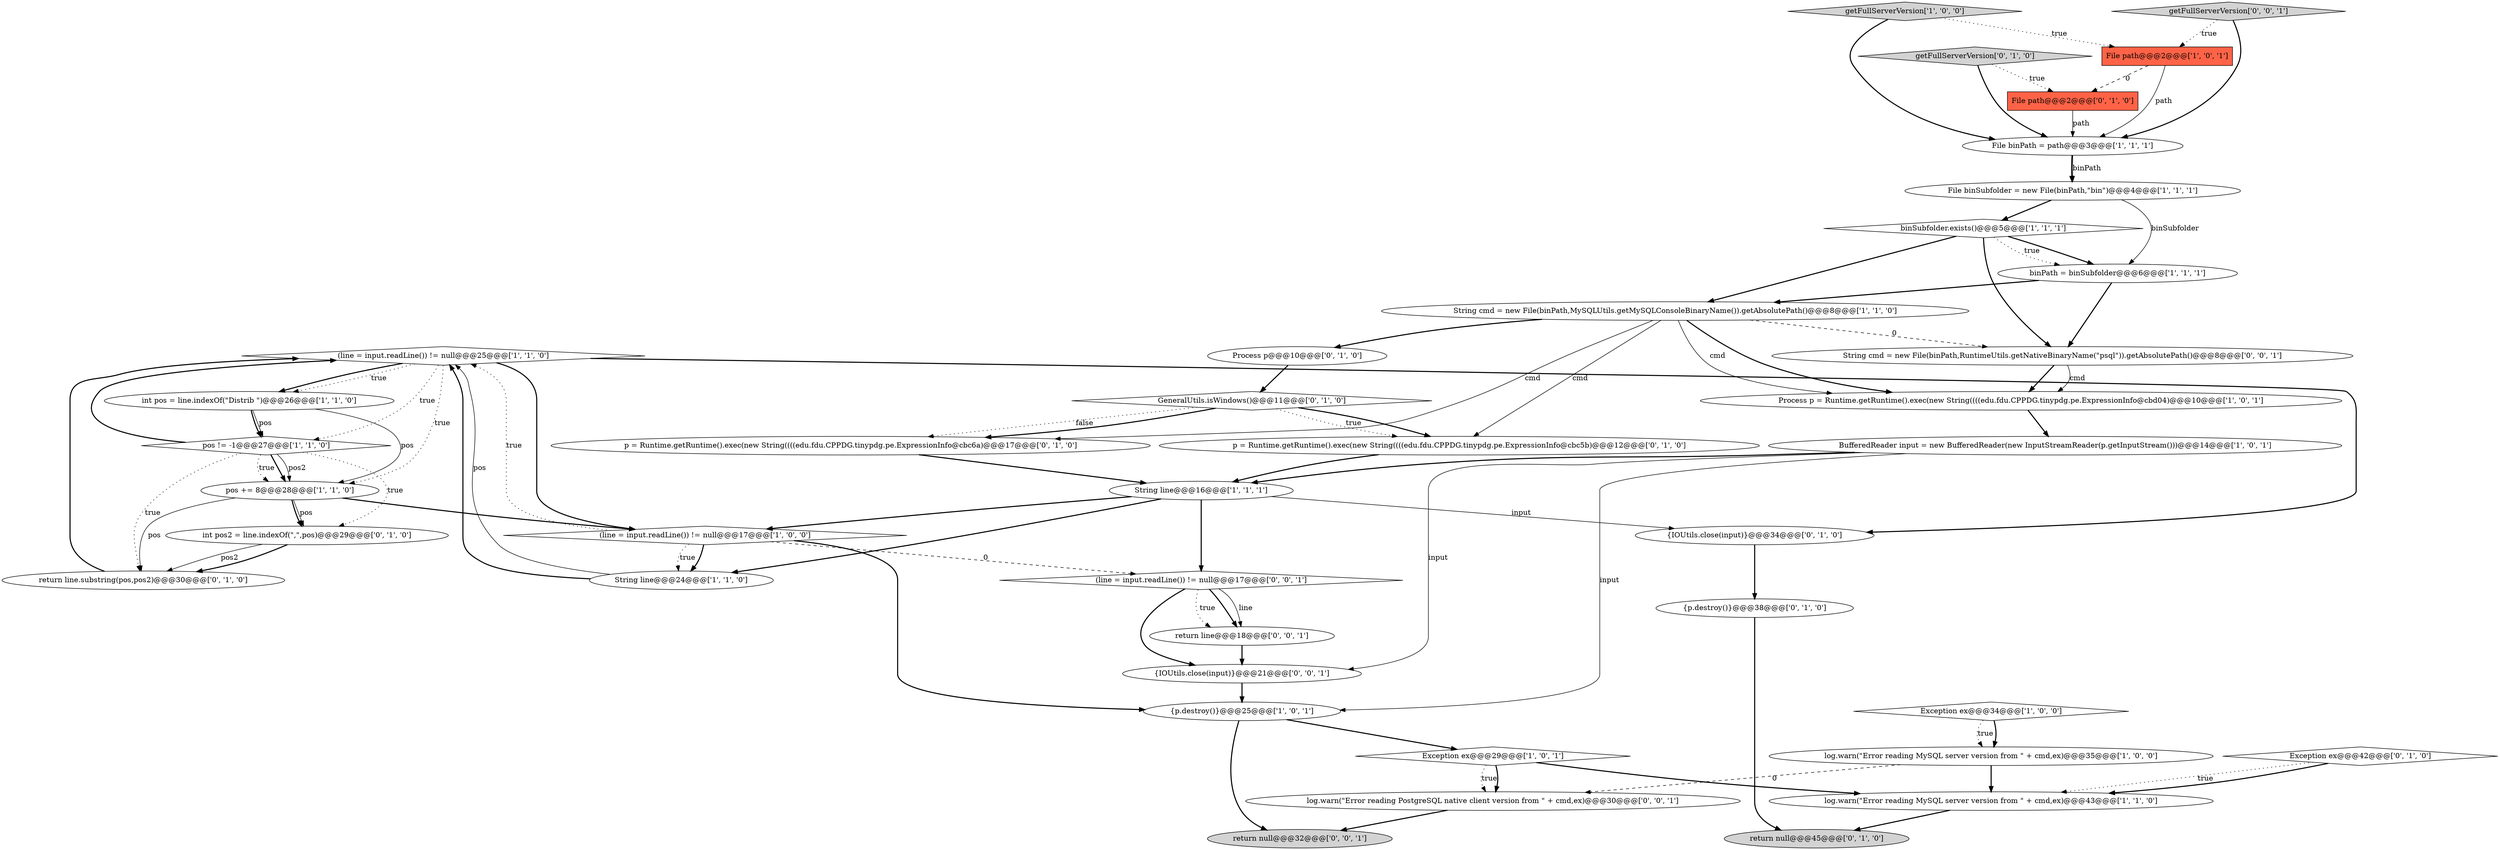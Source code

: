 digraph {
38 [style = filled, label = "return null@@@32@@@['0', '0', '1']", fillcolor = lightgray, shape = ellipse image = "AAA0AAABBB3BBB"];
5 [style = filled, label = "File binPath = path@@@3@@@['1', '1', '1']", fillcolor = white, shape = ellipse image = "AAA0AAABBB1BBB"];
29 [style = filled, label = "return line.substring(pos,pos2)@@@30@@@['0', '1', '0']", fillcolor = white, shape = ellipse image = "AAA0AAABBB2BBB"];
13 [style = filled, label = "Exception ex@@@29@@@['1', '0', '1']", fillcolor = white, shape = diamond image = "AAA0AAABBB1BBB"];
20 [style = filled, label = "getFullServerVersion['1', '0', '0']", fillcolor = lightgray, shape = diamond image = "AAA0AAABBB1BBB"];
36 [style = filled, label = "return line@@@18@@@['0', '0', '1']", fillcolor = white, shape = ellipse image = "AAA0AAABBB3BBB"];
39 [style = filled, label = "String cmd = new File(binPath,RuntimeUtils.getNativeBinaryName(\"psql\")).getAbsolutePath()@@@8@@@['0', '0', '1']", fillcolor = white, shape = ellipse image = "AAA0AAABBB3BBB"];
25 [style = filled, label = "GeneralUtils.isWindows()@@@11@@@['0', '1', '0']", fillcolor = white, shape = diamond image = "AAA1AAABBB2BBB"];
19 [style = filled, label = "pos += 8@@@28@@@['1', '1', '0']", fillcolor = white, shape = ellipse image = "AAA0AAABBB1BBB"];
17 [style = filled, label = "(line = input.readLine()) != null@@@25@@@['1', '1', '0']", fillcolor = white, shape = diamond image = "AAA0AAABBB1BBB"];
34 [style = filled, label = "(line = input.readLine()) != null@@@17@@@['0', '0', '1']", fillcolor = white, shape = diamond image = "AAA0AAABBB3BBB"];
4 [style = filled, label = "{p.destroy()}@@@25@@@['1', '0', '1']", fillcolor = white, shape = ellipse image = "AAA0AAABBB1BBB"];
14 [style = filled, label = "binPath = binSubfolder@@@6@@@['1', '1', '1']", fillcolor = white, shape = ellipse image = "AAA0AAABBB1BBB"];
10 [style = filled, label = "String line@@@24@@@['1', '1', '0']", fillcolor = white, shape = ellipse image = "AAA0AAABBB1BBB"];
6 [style = filled, label = "binSubfolder.exists()@@@5@@@['1', '1', '1']", fillcolor = white, shape = diamond image = "AAA0AAABBB1BBB"];
12 [style = filled, label = "Process p = Runtime.getRuntime().exec(new String((((edu.fdu.CPPDG.tinypdg.pe.ExpressionInfo@cbd04)@@@10@@@['1', '0', '1']", fillcolor = white, shape = ellipse image = "AAA0AAABBB1BBB"];
30 [style = filled, label = "p = Runtime.getRuntime().exec(new String((((edu.fdu.CPPDG.tinypdg.pe.ExpressionInfo@cbc6a)@@@17@@@['0', '1', '0']", fillcolor = white, shape = ellipse image = "AAA1AAABBB2BBB"];
8 [style = filled, label = "Exception ex@@@34@@@['1', '0', '0']", fillcolor = white, shape = diamond image = "AAA0AAABBB1BBB"];
26 [style = filled, label = "p = Runtime.getRuntime().exec(new String((((edu.fdu.CPPDG.tinypdg.pe.ExpressionInfo@cbc5b)@@@12@@@['0', '1', '0']", fillcolor = white, shape = ellipse image = "AAA1AAABBB2BBB"];
32 [style = filled, label = "{p.destroy()}@@@38@@@['0', '1', '0']", fillcolor = white, shape = ellipse image = "AAA0AAABBB2BBB"];
11 [style = filled, label = "log.warn(\"Error reading MySQL server version from \" + cmd,ex)@@@43@@@['1', '1', '0']", fillcolor = white, shape = ellipse image = "AAA0AAABBB1BBB"];
31 [style = filled, label = "Exception ex@@@42@@@['0', '1', '0']", fillcolor = white, shape = diamond image = "AAA0AAABBB2BBB"];
2 [style = filled, label = "(line = input.readLine()) != null@@@17@@@['1', '0', '0']", fillcolor = white, shape = diamond image = "AAA0AAABBB1BBB"];
16 [style = filled, label = "int pos = line.indexOf(\"Distrib \")@@@26@@@['1', '1', '0']", fillcolor = white, shape = ellipse image = "AAA0AAABBB1BBB"];
0 [style = filled, label = "File binSubfolder = new File(binPath,\"bin\")@@@4@@@['1', '1', '1']", fillcolor = white, shape = ellipse image = "AAA0AAABBB1BBB"];
3 [style = filled, label = "log.warn(\"Error reading MySQL server version from \" + cmd,ex)@@@35@@@['1', '0', '0']", fillcolor = white, shape = ellipse image = "AAA0AAABBB1BBB"];
22 [style = filled, label = "{IOUtils.close(input)}@@@34@@@['0', '1', '0']", fillcolor = white, shape = ellipse image = "AAA0AAABBB2BBB"];
24 [style = filled, label = "int pos2 = line.indexOf(\",\",pos)@@@29@@@['0', '1', '0']", fillcolor = white, shape = ellipse image = "AAA0AAABBB2BBB"];
1 [style = filled, label = "BufferedReader input = new BufferedReader(new InputStreamReader(p.getInputStream()))@@@14@@@['1', '0', '1']", fillcolor = white, shape = ellipse image = "AAA0AAABBB1BBB"];
23 [style = filled, label = "getFullServerVersion['0', '1', '0']", fillcolor = lightgray, shape = diamond image = "AAA0AAABBB2BBB"];
15 [style = filled, label = "String line@@@16@@@['1', '1', '1']", fillcolor = white, shape = ellipse image = "AAA0AAABBB1BBB"];
9 [style = filled, label = "String cmd = new File(binPath,MySQLUtils.getMySQLConsoleBinaryName()).getAbsolutePath()@@@8@@@['1', '1', '0']", fillcolor = white, shape = ellipse image = "AAA0AAABBB1BBB"];
21 [style = filled, label = "File path@@@2@@@['0', '1', '0']", fillcolor = tomato, shape = box image = "AAA1AAABBB2BBB"];
35 [style = filled, label = "{IOUtils.close(input)}@@@21@@@['0', '0', '1']", fillcolor = white, shape = ellipse image = "AAA0AAABBB3BBB"];
33 [style = filled, label = "getFullServerVersion['0', '0', '1']", fillcolor = lightgray, shape = diamond image = "AAA0AAABBB3BBB"];
28 [style = filled, label = "Process p@@@10@@@['0', '1', '0']", fillcolor = white, shape = ellipse image = "AAA0AAABBB2BBB"];
37 [style = filled, label = "log.warn(\"Error reading PostgreSQL native client version from \" + cmd,ex)@@@30@@@['0', '0', '1']", fillcolor = white, shape = ellipse image = "AAA0AAABBB3BBB"];
18 [style = filled, label = "File path@@@2@@@['1', '0', '1']", fillcolor = tomato, shape = box image = "AAA0AAABBB1BBB"];
7 [style = filled, label = "pos != -1@@@27@@@['1', '1', '0']", fillcolor = white, shape = diamond image = "AAA0AAABBB1BBB"];
27 [style = filled, label = "return null@@@45@@@['0', '1', '0']", fillcolor = lightgray, shape = ellipse image = "AAA0AAABBB2BBB"];
3->37 [style = dashed, label="0"];
2->4 [style = bold, label=""];
13->37 [style = dotted, label="true"];
35->4 [style = bold, label=""];
20->18 [style = dotted, label="true"];
25->26 [style = bold, label=""];
18->5 [style = solid, label="path"];
19->29 [style = solid, label="pos"];
12->1 [style = bold, label=""];
2->10 [style = bold, label=""];
25->26 [style = dotted, label="true"];
6->39 [style = bold, label=""];
11->27 [style = bold, label=""];
13->37 [style = bold, label=""];
13->11 [style = bold, label=""];
33->18 [style = dotted, label="true"];
23->21 [style = dotted, label="true"];
18->21 [style = dashed, label="0"];
29->17 [style = bold, label=""];
16->7 [style = bold, label=""];
15->34 [style = bold, label=""];
17->22 [style = bold, label=""];
9->28 [style = bold, label=""];
7->19 [style = bold, label=""];
24->29 [style = bold, label=""];
17->16 [style = bold, label=""];
36->35 [style = bold, label=""];
9->12 [style = bold, label=""];
17->2 [style = bold, label=""];
10->17 [style = bold, label=""];
14->39 [style = bold, label=""];
0->14 [style = solid, label="binSubfolder"];
1->35 [style = solid, label="input"];
15->2 [style = bold, label=""];
7->29 [style = dotted, label="true"];
8->3 [style = bold, label=""];
37->38 [style = bold, label=""];
6->14 [style = bold, label=""];
23->5 [style = bold, label=""];
16->19 [style = solid, label="pos"];
1->15 [style = bold, label=""];
7->24 [style = dotted, label="true"];
19->2 [style = bold, label=""];
34->35 [style = bold, label=""];
24->29 [style = solid, label="pos2"];
15->22 [style = solid, label="input"];
0->6 [style = bold, label=""];
33->5 [style = bold, label=""];
31->11 [style = dotted, label="true"];
31->11 [style = bold, label=""];
17->16 [style = dotted, label="true"];
20->5 [style = bold, label=""];
7->19 [style = solid, label="pos2"];
32->27 [style = bold, label=""];
34->36 [style = bold, label=""];
34->36 [style = solid, label="line"];
14->9 [style = bold, label=""];
6->14 [style = dotted, label="true"];
19->24 [style = bold, label=""];
22->32 [style = bold, label=""];
26->15 [style = bold, label=""];
16->7 [style = solid, label="pos"];
9->30 [style = solid, label="cmd"];
7->17 [style = bold, label=""];
4->13 [style = bold, label=""];
8->3 [style = dotted, label="true"];
25->30 [style = dotted, label="false"];
15->10 [style = bold, label=""];
21->5 [style = solid, label="path"];
34->36 [style = dotted, label="true"];
39->12 [style = solid, label="cmd"];
17->19 [style = dotted, label="true"];
2->17 [style = dotted, label="true"];
9->39 [style = dashed, label="0"];
7->19 [style = dotted, label="true"];
3->11 [style = bold, label=""];
4->38 [style = bold, label=""];
10->17 [style = solid, label="pos"];
30->15 [style = bold, label=""];
17->7 [style = dotted, label="true"];
9->26 [style = solid, label="cmd"];
2->10 [style = dotted, label="true"];
6->9 [style = bold, label=""];
2->34 [style = dashed, label="0"];
5->0 [style = bold, label=""];
19->24 [style = solid, label="pos"];
39->12 [style = bold, label=""];
5->0 [style = solid, label="binPath"];
1->4 [style = solid, label="input"];
9->12 [style = solid, label="cmd"];
25->30 [style = bold, label=""];
28->25 [style = bold, label=""];
}
